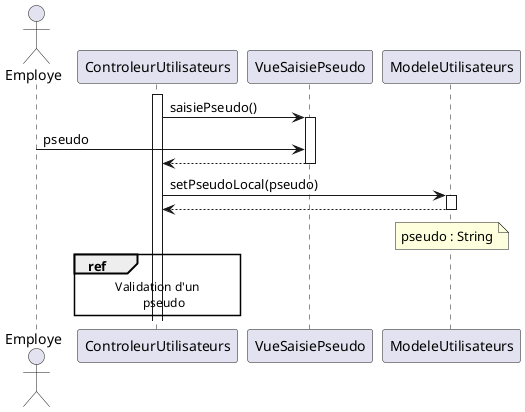 @startuml saisie_pseudo
actor Employe
activate ControleurUtilisateurs
ControleurUtilisateurs -> VueSaisiePseudo : saisiePseudo()
activate VueSaisiePseudo
Employe -> VueSaisiePseudo : pseudo
VueSaisiePseudo --> ControleurUtilisateurs
deactivate VueSaisiePseudo
ControleurUtilisateurs -> ModeleUtilisateurs : setPseudoLocal(pseudo)
activate ModeleUtilisateurs
ModeleUtilisateurs --> ControleurUtilisateurs
deactivate ModeleUtilisateurs
note over ModeleUtilisateurs
pseudo : String
end note
ref over ControleurUtilisateurs
    Validation d'un
        pseudo
end ref
@enduml
